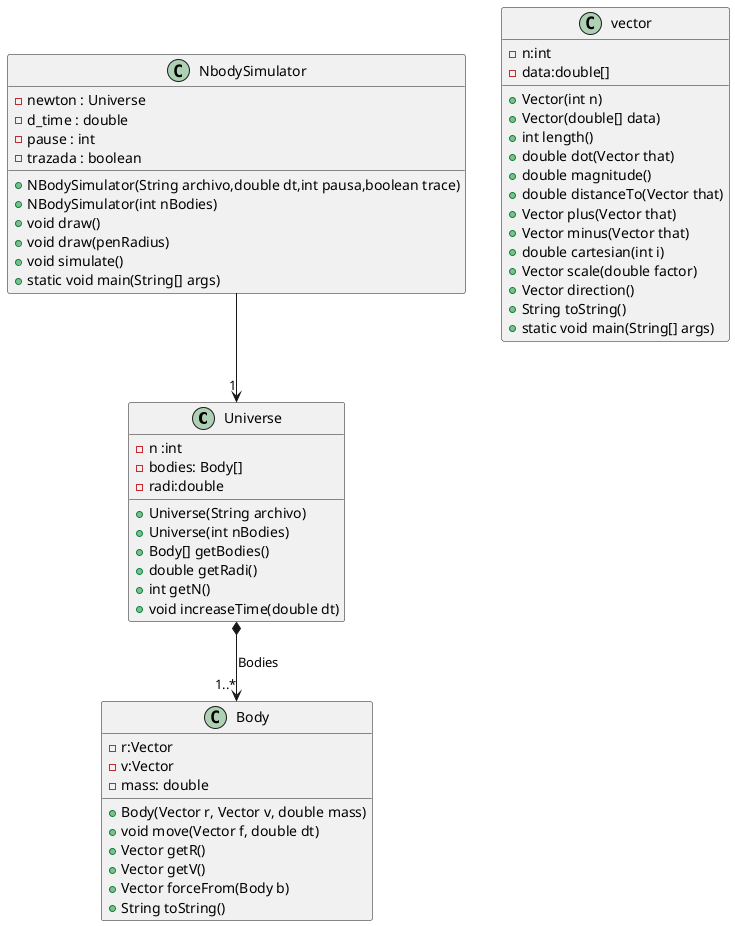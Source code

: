 @startuml

CLASS Universe{
- n :int
- bodies: Body[]
- radi:double
+ Universe(String archivo)
+ Universe(int nBodies)
+ Body[] getBodies()
+ double getRadi()
+ int getN()
+ void increaseTime(double dt)
}

class Body{
    - r:Vector
    -  v:Vector
    -  mass: double
    + Body(Vector r, Vector v, double mass)
    + void move(Vector f, double dt)
    + Vector getR()
    + Vector getV()
    + Vector forceFrom(Body b)
    +String toString()
}
Class NbodySimulator{
+ NBodySimulator(String archivo,double dt,int pausa,boolean trace)
+ NBodySimulator(int nBodies)
+void draw()
+void draw(penRadius)
+void simulate()
+static void main(String[] args)
  - newton : Universe
  -d_time : double
  -pause : int
  -trazada : boolean
}
class vector {
 -n:int
 -data:double[]
 +Vector(int n)
 +Vector(double[] data)
 +int length()
 +double dot(Vector that)
 +double magnitude()
 +double distanceTo(Vector that)
 +Vector plus(Vector that)
 +Vector minus(Vector that)
 +double cartesian(int i)
 +Vector scale(double factor)
 +Vector direction()
 +String toString()
 +static void main(String[] args)


}

Universe *-->"1..*" Body: Bodies
NbodySimulator--> "1"Universe






@enduml